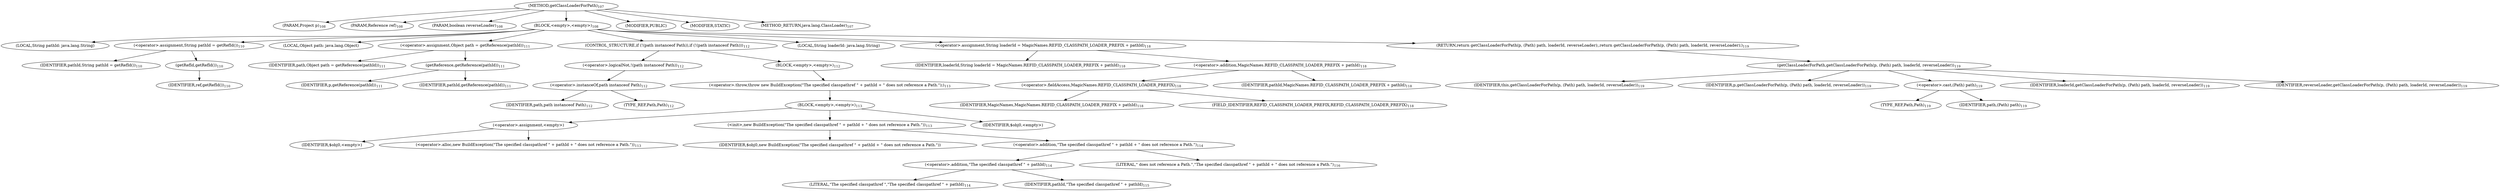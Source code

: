 digraph "getClassLoaderForPath" {  
"96" [label = <(METHOD,getClassLoaderForPath)<SUB>107</SUB>> ]
"97" [label = <(PARAM,Project p)<SUB>108</SUB>> ]
"98" [label = <(PARAM,Reference ref)<SUB>108</SUB>> ]
"99" [label = <(PARAM,boolean reverseLoader)<SUB>108</SUB>> ]
"100" [label = <(BLOCK,&lt;empty&gt;,&lt;empty&gt;)<SUB>108</SUB>> ]
"101" [label = <(LOCAL,String pathId: java.lang.String)> ]
"102" [label = <(&lt;operator&gt;.assignment,String pathId = getRefId())<SUB>110</SUB>> ]
"103" [label = <(IDENTIFIER,pathId,String pathId = getRefId())<SUB>110</SUB>> ]
"104" [label = <(getRefId,getRefId())<SUB>110</SUB>> ]
"105" [label = <(IDENTIFIER,ref,getRefId())<SUB>110</SUB>> ]
"106" [label = <(LOCAL,Object path: java.lang.Object)> ]
"107" [label = <(&lt;operator&gt;.assignment,Object path = getReference(pathId))<SUB>111</SUB>> ]
"108" [label = <(IDENTIFIER,path,Object path = getReference(pathId))<SUB>111</SUB>> ]
"109" [label = <(getReference,getReference(pathId))<SUB>111</SUB>> ]
"110" [label = <(IDENTIFIER,p,getReference(pathId))<SUB>111</SUB>> ]
"111" [label = <(IDENTIFIER,pathId,getReference(pathId))<SUB>111</SUB>> ]
"112" [label = <(CONTROL_STRUCTURE,if (!(path instanceof Path)),if (!(path instanceof Path)))<SUB>112</SUB>> ]
"113" [label = <(&lt;operator&gt;.logicalNot,!(path instanceof Path))<SUB>112</SUB>> ]
"114" [label = <(&lt;operator&gt;.instanceOf,path instanceof Path)<SUB>112</SUB>> ]
"115" [label = <(IDENTIFIER,path,path instanceof Path)<SUB>112</SUB>> ]
"116" [label = <(TYPE_REF,Path,Path)<SUB>112</SUB>> ]
"117" [label = <(BLOCK,&lt;empty&gt;,&lt;empty&gt;)<SUB>112</SUB>> ]
"118" [label = <(&lt;operator&gt;.throw,throw new BuildException(&quot;The specified classpathref &quot; + pathId + &quot; does not reference a Path.&quot;);)<SUB>113</SUB>> ]
"119" [label = <(BLOCK,&lt;empty&gt;,&lt;empty&gt;)<SUB>113</SUB>> ]
"120" [label = <(&lt;operator&gt;.assignment,&lt;empty&gt;)> ]
"121" [label = <(IDENTIFIER,$obj0,&lt;empty&gt;)> ]
"122" [label = <(&lt;operator&gt;.alloc,new BuildException(&quot;The specified classpathref &quot; + pathId + &quot; does not reference a Path.&quot;))<SUB>113</SUB>> ]
"123" [label = <(&lt;init&gt;,new BuildException(&quot;The specified classpathref &quot; + pathId + &quot; does not reference a Path.&quot;))<SUB>113</SUB>> ]
"124" [label = <(IDENTIFIER,$obj0,new BuildException(&quot;The specified classpathref &quot; + pathId + &quot; does not reference a Path.&quot;))> ]
"125" [label = <(&lt;operator&gt;.addition,&quot;The specified classpathref &quot; + pathId + &quot; does not reference a Path.&quot;)<SUB>114</SUB>> ]
"126" [label = <(&lt;operator&gt;.addition,&quot;The specified classpathref &quot; + pathId)<SUB>114</SUB>> ]
"127" [label = <(LITERAL,&quot;The specified classpathref &quot;,&quot;The specified classpathref &quot; + pathId)<SUB>114</SUB>> ]
"128" [label = <(IDENTIFIER,pathId,&quot;The specified classpathref &quot; + pathId)<SUB>115</SUB>> ]
"129" [label = <(LITERAL,&quot; does not reference a Path.&quot;,&quot;The specified classpathref &quot; + pathId + &quot; does not reference a Path.&quot;)<SUB>116</SUB>> ]
"130" [label = <(IDENTIFIER,$obj0,&lt;empty&gt;)> ]
"131" [label = <(LOCAL,String loaderId: java.lang.String)> ]
"132" [label = <(&lt;operator&gt;.assignment,String loaderId = MagicNames.REFID_CLASSPATH_LOADER_PREFIX + pathId)<SUB>118</SUB>> ]
"133" [label = <(IDENTIFIER,loaderId,String loaderId = MagicNames.REFID_CLASSPATH_LOADER_PREFIX + pathId)<SUB>118</SUB>> ]
"134" [label = <(&lt;operator&gt;.addition,MagicNames.REFID_CLASSPATH_LOADER_PREFIX + pathId)<SUB>118</SUB>> ]
"135" [label = <(&lt;operator&gt;.fieldAccess,MagicNames.REFID_CLASSPATH_LOADER_PREFIX)<SUB>118</SUB>> ]
"136" [label = <(IDENTIFIER,MagicNames,MagicNames.REFID_CLASSPATH_LOADER_PREFIX + pathId)<SUB>118</SUB>> ]
"137" [label = <(FIELD_IDENTIFIER,REFID_CLASSPATH_LOADER_PREFIX,REFID_CLASSPATH_LOADER_PREFIX)<SUB>118</SUB>> ]
"138" [label = <(IDENTIFIER,pathId,MagicNames.REFID_CLASSPATH_LOADER_PREFIX + pathId)<SUB>118</SUB>> ]
"139" [label = <(RETURN,return getClassLoaderForPath(p, (Path) path, loaderId, reverseLoader);,return getClassLoaderForPath(p, (Path) path, loaderId, reverseLoader);)<SUB>119</SUB>> ]
"140" [label = <(getClassLoaderForPath,getClassLoaderForPath(p, (Path) path, loaderId, reverseLoader))<SUB>119</SUB>> ]
"141" [label = <(IDENTIFIER,this,getClassLoaderForPath(p, (Path) path, loaderId, reverseLoader))<SUB>119</SUB>> ]
"142" [label = <(IDENTIFIER,p,getClassLoaderForPath(p, (Path) path, loaderId, reverseLoader))<SUB>119</SUB>> ]
"143" [label = <(&lt;operator&gt;.cast,(Path) path)<SUB>119</SUB>> ]
"144" [label = <(TYPE_REF,Path,Path)<SUB>119</SUB>> ]
"145" [label = <(IDENTIFIER,path,(Path) path)<SUB>119</SUB>> ]
"146" [label = <(IDENTIFIER,loaderId,getClassLoaderForPath(p, (Path) path, loaderId, reverseLoader))<SUB>119</SUB>> ]
"147" [label = <(IDENTIFIER,reverseLoader,getClassLoaderForPath(p, (Path) path, loaderId, reverseLoader))<SUB>119</SUB>> ]
"148" [label = <(MODIFIER,PUBLIC)> ]
"149" [label = <(MODIFIER,STATIC)> ]
"150" [label = <(METHOD_RETURN,java.lang.ClassLoader)<SUB>107</SUB>> ]
  "96" -> "97" 
  "96" -> "98" 
  "96" -> "99" 
  "96" -> "100" 
  "96" -> "148" 
  "96" -> "149" 
  "96" -> "150" 
  "100" -> "101" 
  "100" -> "102" 
  "100" -> "106" 
  "100" -> "107" 
  "100" -> "112" 
  "100" -> "131" 
  "100" -> "132" 
  "100" -> "139" 
  "102" -> "103" 
  "102" -> "104" 
  "104" -> "105" 
  "107" -> "108" 
  "107" -> "109" 
  "109" -> "110" 
  "109" -> "111" 
  "112" -> "113" 
  "112" -> "117" 
  "113" -> "114" 
  "114" -> "115" 
  "114" -> "116" 
  "117" -> "118" 
  "118" -> "119" 
  "119" -> "120" 
  "119" -> "123" 
  "119" -> "130" 
  "120" -> "121" 
  "120" -> "122" 
  "123" -> "124" 
  "123" -> "125" 
  "125" -> "126" 
  "125" -> "129" 
  "126" -> "127" 
  "126" -> "128" 
  "132" -> "133" 
  "132" -> "134" 
  "134" -> "135" 
  "134" -> "138" 
  "135" -> "136" 
  "135" -> "137" 
  "139" -> "140" 
  "140" -> "141" 
  "140" -> "142" 
  "140" -> "143" 
  "140" -> "146" 
  "140" -> "147" 
  "143" -> "144" 
  "143" -> "145" 
}
